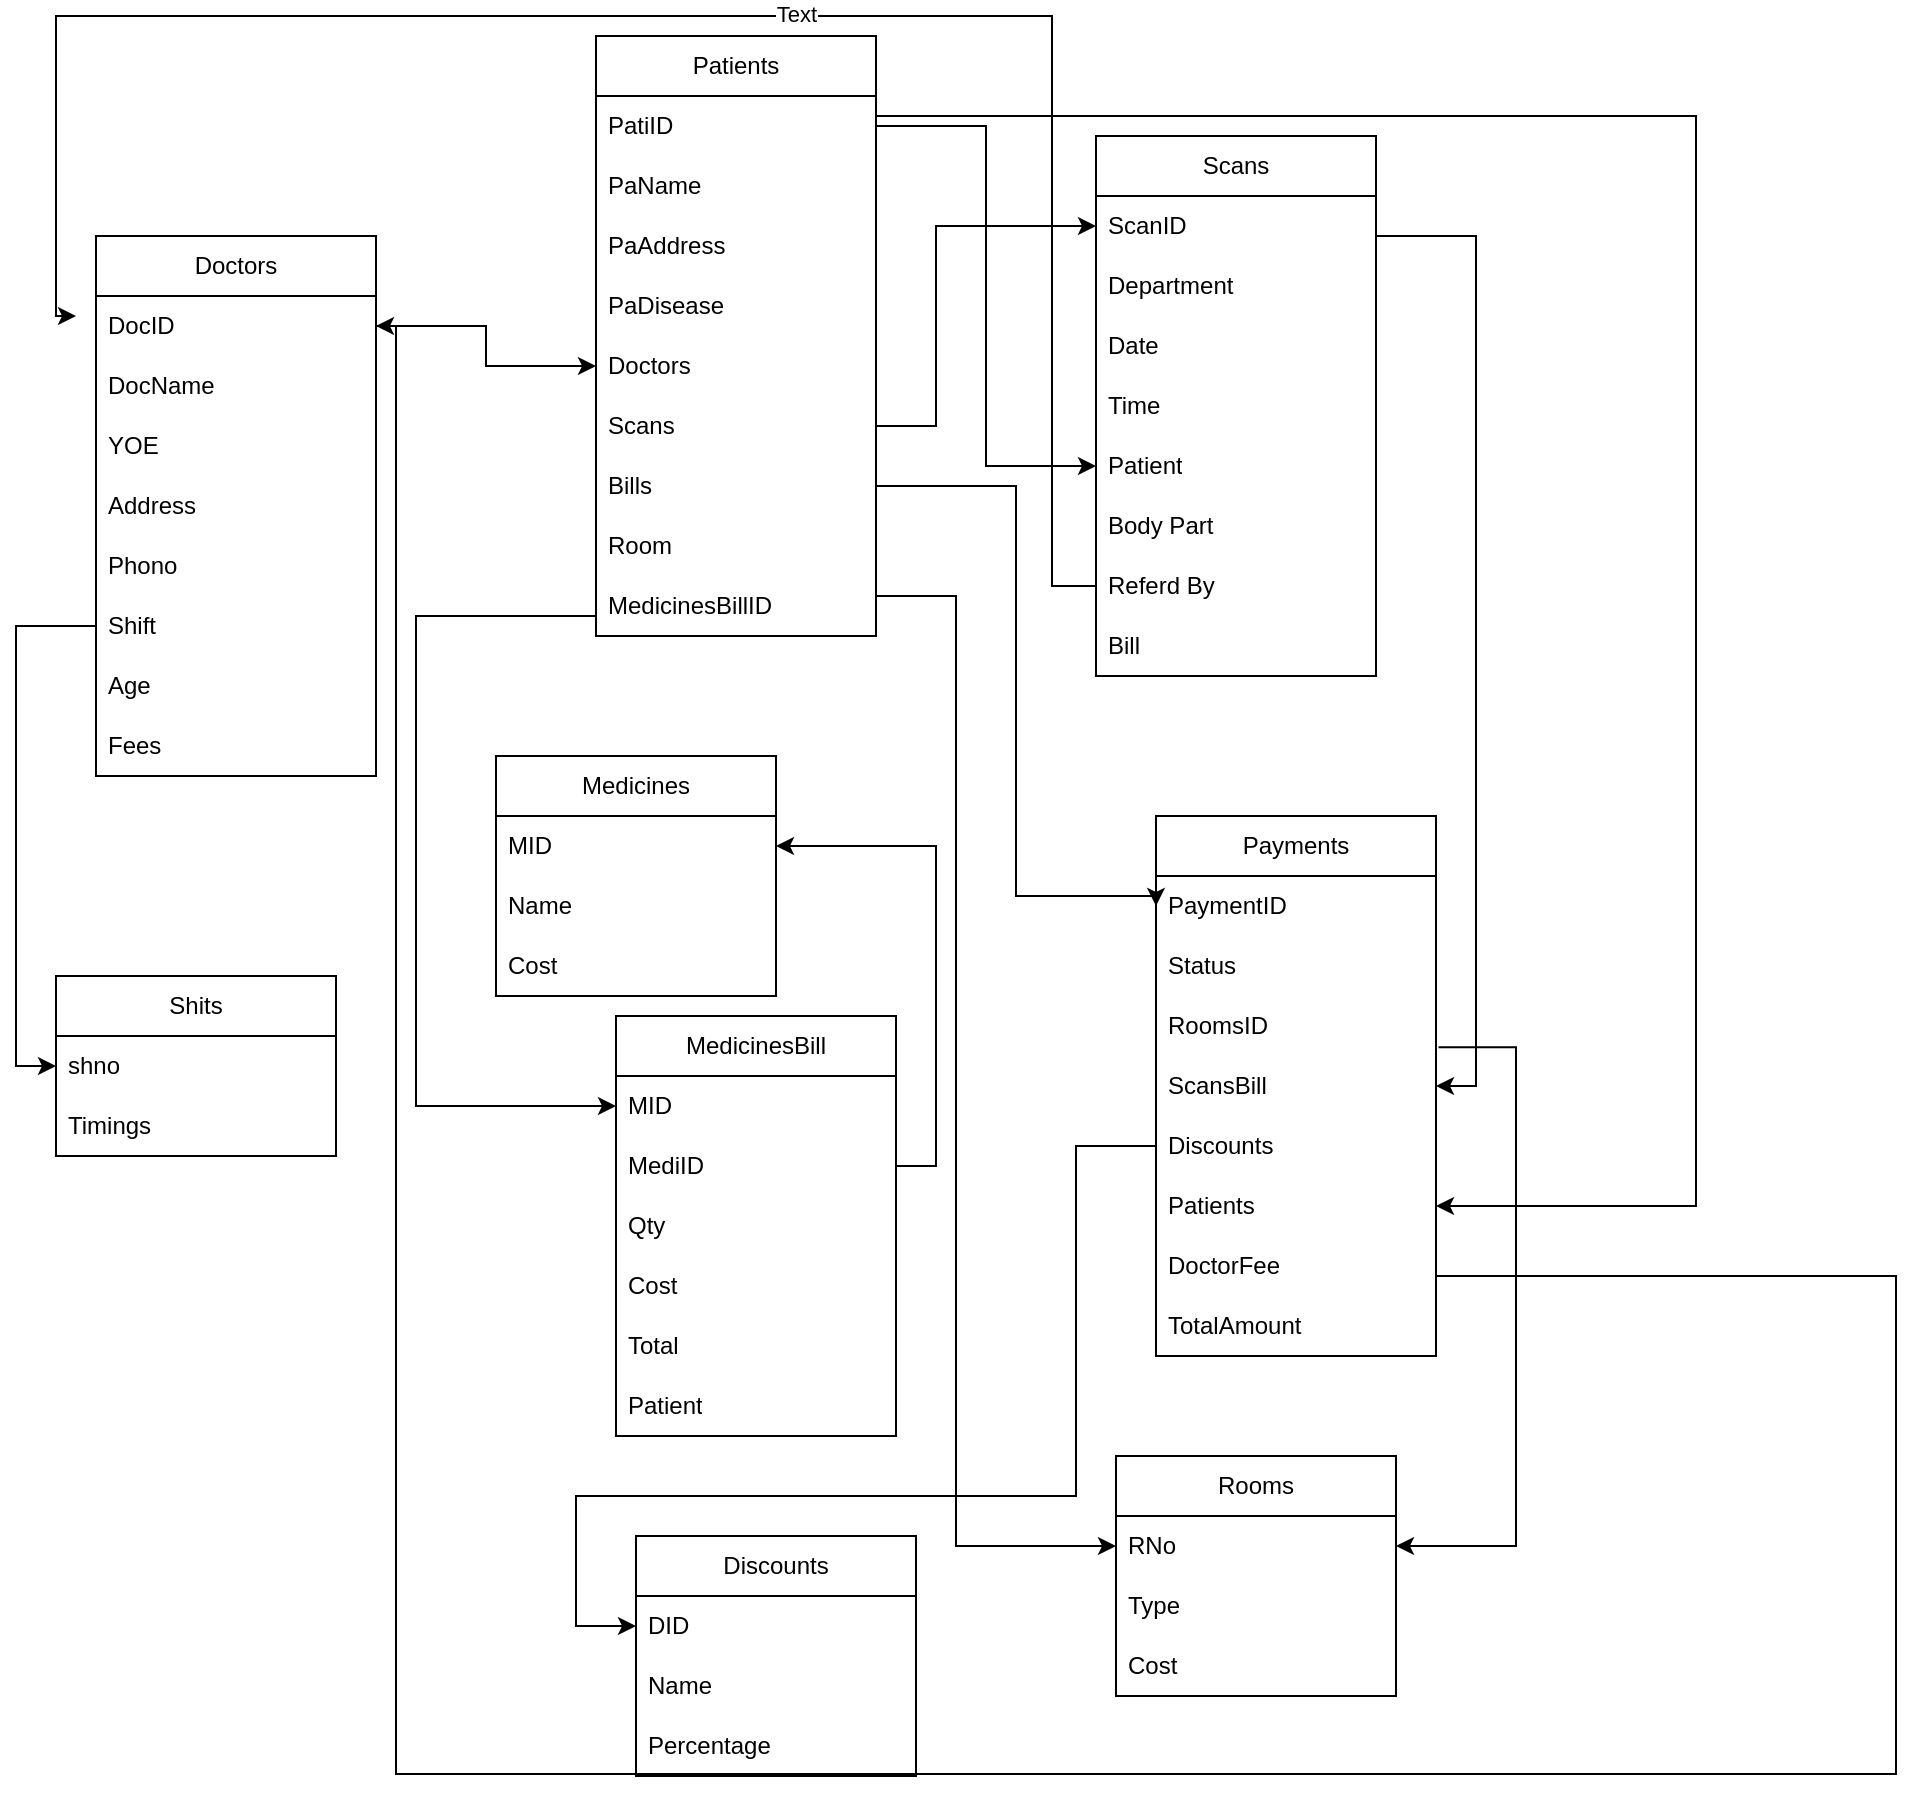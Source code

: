 <mxfile version="28.2.7">
  <diagram name="Page-1" id="f5WKg6hcETpiNN1GW2vq">
    <mxGraphModel dx="1489" dy="803" grid="1" gridSize="10" guides="1" tooltips="1" connect="1" arrows="1" fold="1" page="1" pageScale="1" pageWidth="850" pageHeight="1100" math="0" shadow="0">
      <root>
        <mxCell id="0" />
        <mxCell id="1" parent="0" />
        <mxCell id="CfK3OcTIwlKYLgxLBEcn-1" value="Doctors" style="swimlane;fontStyle=0;childLayout=stackLayout;horizontal=1;startSize=30;horizontalStack=0;resizeParent=1;resizeParentMax=0;resizeLast=0;collapsible=1;marginBottom=0;whiteSpace=wrap;html=1;" vertex="1" parent="1">
          <mxGeometry x="70" y="150" width="140" height="270" as="geometry" />
        </mxCell>
        <mxCell id="CfK3OcTIwlKYLgxLBEcn-2" value="DocID" style="text;strokeColor=none;fillColor=none;align=left;verticalAlign=middle;spacingLeft=4;spacingRight=4;overflow=hidden;points=[[0,0.5],[1,0.5]];portConstraint=eastwest;rotatable=0;whiteSpace=wrap;html=1;" vertex="1" parent="CfK3OcTIwlKYLgxLBEcn-1">
          <mxGeometry y="30" width="140" height="30" as="geometry" />
        </mxCell>
        <mxCell id="CfK3OcTIwlKYLgxLBEcn-3" value="DocName" style="text;strokeColor=none;fillColor=none;align=left;verticalAlign=middle;spacingLeft=4;spacingRight=4;overflow=hidden;points=[[0,0.5],[1,0.5]];portConstraint=eastwest;rotatable=0;whiteSpace=wrap;html=1;" vertex="1" parent="CfK3OcTIwlKYLgxLBEcn-1">
          <mxGeometry y="60" width="140" height="30" as="geometry" />
        </mxCell>
        <mxCell id="CfK3OcTIwlKYLgxLBEcn-4" value="YOE" style="text;strokeColor=none;fillColor=none;align=left;verticalAlign=middle;spacingLeft=4;spacingRight=4;overflow=hidden;points=[[0,0.5],[1,0.5]];portConstraint=eastwest;rotatable=0;whiteSpace=wrap;html=1;" vertex="1" parent="CfK3OcTIwlKYLgxLBEcn-1">
          <mxGeometry y="90" width="140" height="30" as="geometry" />
        </mxCell>
        <mxCell id="CfK3OcTIwlKYLgxLBEcn-7" value="Address" style="text;strokeColor=none;fillColor=none;align=left;verticalAlign=middle;spacingLeft=4;spacingRight=4;overflow=hidden;points=[[0,0.5],[1,0.5]];portConstraint=eastwest;rotatable=0;whiteSpace=wrap;html=1;" vertex="1" parent="CfK3OcTIwlKYLgxLBEcn-1">
          <mxGeometry y="120" width="140" height="30" as="geometry" />
        </mxCell>
        <mxCell id="CfK3OcTIwlKYLgxLBEcn-14" value="Phono" style="text;strokeColor=none;fillColor=none;align=left;verticalAlign=middle;spacingLeft=4;spacingRight=4;overflow=hidden;points=[[0,0.5],[1,0.5]];portConstraint=eastwest;rotatable=0;whiteSpace=wrap;html=1;" vertex="1" parent="CfK3OcTIwlKYLgxLBEcn-1">
          <mxGeometry y="150" width="140" height="30" as="geometry" />
        </mxCell>
        <mxCell id="CfK3OcTIwlKYLgxLBEcn-6" value="Shift" style="text;strokeColor=none;fillColor=none;align=left;verticalAlign=middle;spacingLeft=4;spacingRight=4;overflow=hidden;points=[[0,0.5],[1,0.5]];portConstraint=eastwest;rotatable=0;whiteSpace=wrap;html=1;" vertex="1" parent="CfK3OcTIwlKYLgxLBEcn-1">
          <mxGeometry y="180" width="140" height="30" as="geometry" />
        </mxCell>
        <mxCell id="CfK3OcTIwlKYLgxLBEcn-15" value="Age" style="text;strokeColor=none;fillColor=none;align=left;verticalAlign=middle;spacingLeft=4;spacingRight=4;overflow=hidden;points=[[0,0.5],[1,0.5]];portConstraint=eastwest;rotatable=0;whiteSpace=wrap;html=1;" vertex="1" parent="CfK3OcTIwlKYLgxLBEcn-1">
          <mxGeometry y="210" width="140" height="30" as="geometry" />
        </mxCell>
        <mxCell id="CfK3OcTIwlKYLgxLBEcn-16" value="Fees" style="text;strokeColor=none;fillColor=none;align=left;verticalAlign=middle;spacingLeft=4;spacingRight=4;overflow=hidden;points=[[0,0.5],[1,0.5]];portConstraint=eastwest;rotatable=0;whiteSpace=wrap;html=1;" vertex="1" parent="CfK3OcTIwlKYLgxLBEcn-1">
          <mxGeometry y="240" width="140" height="30" as="geometry" />
        </mxCell>
        <mxCell id="CfK3OcTIwlKYLgxLBEcn-17" value="Patients" style="swimlane;fontStyle=0;childLayout=stackLayout;horizontal=1;startSize=30;horizontalStack=0;resizeParent=1;resizeParentMax=0;resizeLast=0;collapsible=1;marginBottom=0;whiteSpace=wrap;html=1;" vertex="1" parent="1">
          <mxGeometry x="320" y="50" width="140" height="300" as="geometry" />
        </mxCell>
        <mxCell id="CfK3OcTIwlKYLgxLBEcn-18" value="PatiID" style="text;strokeColor=none;fillColor=none;align=left;verticalAlign=middle;spacingLeft=4;spacingRight=4;overflow=hidden;points=[[0,0.5],[1,0.5]];portConstraint=eastwest;rotatable=0;whiteSpace=wrap;html=1;" vertex="1" parent="CfK3OcTIwlKYLgxLBEcn-17">
          <mxGeometry y="30" width="140" height="30" as="geometry" />
        </mxCell>
        <mxCell id="CfK3OcTIwlKYLgxLBEcn-19" value="PaName" style="text;strokeColor=none;fillColor=none;align=left;verticalAlign=middle;spacingLeft=4;spacingRight=4;overflow=hidden;points=[[0,0.5],[1,0.5]];portConstraint=eastwest;rotatable=0;whiteSpace=wrap;html=1;" vertex="1" parent="CfK3OcTIwlKYLgxLBEcn-17">
          <mxGeometry y="60" width="140" height="30" as="geometry" />
        </mxCell>
        <mxCell id="CfK3OcTIwlKYLgxLBEcn-20" value="PaAddress" style="text;strokeColor=none;fillColor=none;align=left;verticalAlign=middle;spacingLeft=4;spacingRight=4;overflow=hidden;points=[[0,0.5],[1,0.5]];portConstraint=eastwest;rotatable=0;whiteSpace=wrap;html=1;" vertex="1" parent="CfK3OcTIwlKYLgxLBEcn-17">
          <mxGeometry y="90" width="140" height="30" as="geometry" />
        </mxCell>
        <mxCell id="CfK3OcTIwlKYLgxLBEcn-21" value="PaDisease" style="text;strokeColor=none;fillColor=none;align=left;verticalAlign=middle;spacingLeft=4;spacingRight=4;overflow=hidden;points=[[0,0.5],[1,0.5]];portConstraint=eastwest;rotatable=0;whiteSpace=wrap;html=1;" vertex="1" parent="CfK3OcTIwlKYLgxLBEcn-17">
          <mxGeometry y="120" width="140" height="30" as="geometry" />
        </mxCell>
        <mxCell id="CfK3OcTIwlKYLgxLBEcn-74" value="Doctors" style="text;strokeColor=none;fillColor=none;align=left;verticalAlign=middle;spacingLeft=4;spacingRight=4;overflow=hidden;points=[[0,0.5],[1,0.5]];portConstraint=eastwest;rotatable=0;whiteSpace=wrap;html=1;" vertex="1" parent="CfK3OcTIwlKYLgxLBEcn-17">
          <mxGeometry y="150" width="140" height="30" as="geometry" />
        </mxCell>
        <mxCell id="CfK3OcTIwlKYLgxLBEcn-22" value="Scans" style="text;strokeColor=none;fillColor=none;align=left;verticalAlign=middle;spacingLeft=4;spacingRight=4;overflow=hidden;points=[[0,0.5],[1,0.5]];portConstraint=eastwest;rotatable=0;whiteSpace=wrap;html=1;" vertex="1" parent="CfK3OcTIwlKYLgxLBEcn-17">
          <mxGeometry y="180" width="140" height="30" as="geometry" />
        </mxCell>
        <mxCell id="CfK3OcTIwlKYLgxLBEcn-23" value="Bills" style="text;strokeColor=none;fillColor=none;align=left;verticalAlign=middle;spacingLeft=4;spacingRight=4;overflow=hidden;points=[[0,0.5],[1,0.5]];portConstraint=eastwest;rotatable=0;whiteSpace=wrap;html=1;" vertex="1" parent="CfK3OcTIwlKYLgxLBEcn-17">
          <mxGeometry y="210" width="140" height="30" as="geometry" />
        </mxCell>
        <mxCell id="CfK3OcTIwlKYLgxLBEcn-25" value="Room" style="text;strokeColor=none;fillColor=none;align=left;verticalAlign=middle;spacingLeft=4;spacingRight=4;overflow=hidden;points=[[0,0.5],[1,0.5]];portConstraint=eastwest;rotatable=0;whiteSpace=wrap;html=1;" vertex="1" parent="CfK3OcTIwlKYLgxLBEcn-17">
          <mxGeometry y="240" width="140" height="30" as="geometry" />
        </mxCell>
        <mxCell id="CfK3OcTIwlKYLgxLBEcn-92" value="MedicinesBillID" style="text;strokeColor=none;fillColor=none;align=left;verticalAlign=middle;spacingLeft=4;spacingRight=4;overflow=hidden;points=[[0,0.5],[1,0.5]];portConstraint=eastwest;rotatable=0;whiteSpace=wrap;html=1;" vertex="1" parent="CfK3OcTIwlKYLgxLBEcn-17">
          <mxGeometry y="270" width="140" height="30" as="geometry" />
        </mxCell>
        <mxCell id="CfK3OcTIwlKYLgxLBEcn-26" value="Scans" style="swimlane;fontStyle=0;childLayout=stackLayout;horizontal=1;startSize=30;horizontalStack=0;resizeParent=1;resizeParentMax=0;resizeLast=0;collapsible=1;marginBottom=0;whiteSpace=wrap;html=1;" vertex="1" parent="1">
          <mxGeometry x="570" y="100" width="140" height="270" as="geometry" />
        </mxCell>
        <mxCell id="CfK3OcTIwlKYLgxLBEcn-27" value="ScanID" style="text;strokeColor=none;fillColor=none;align=left;verticalAlign=middle;spacingLeft=4;spacingRight=4;overflow=hidden;points=[[0,0.5],[1,0.5]];portConstraint=eastwest;rotatable=0;whiteSpace=wrap;html=1;" vertex="1" parent="CfK3OcTIwlKYLgxLBEcn-26">
          <mxGeometry y="30" width="140" height="30" as="geometry" />
        </mxCell>
        <mxCell id="CfK3OcTIwlKYLgxLBEcn-28" value="Department" style="text;strokeColor=none;fillColor=none;align=left;verticalAlign=middle;spacingLeft=4;spacingRight=4;overflow=hidden;points=[[0,0.5],[1,0.5]];portConstraint=eastwest;rotatable=0;whiteSpace=wrap;html=1;" vertex="1" parent="CfK3OcTIwlKYLgxLBEcn-26">
          <mxGeometry y="60" width="140" height="30" as="geometry" />
        </mxCell>
        <mxCell id="CfK3OcTIwlKYLgxLBEcn-29" value="Date" style="text;strokeColor=none;fillColor=none;align=left;verticalAlign=middle;spacingLeft=4;spacingRight=4;overflow=hidden;points=[[0,0.5],[1,0.5]];portConstraint=eastwest;rotatable=0;whiteSpace=wrap;html=1;" vertex="1" parent="CfK3OcTIwlKYLgxLBEcn-26">
          <mxGeometry y="90" width="140" height="30" as="geometry" />
        </mxCell>
        <mxCell id="CfK3OcTIwlKYLgxLBEcn-30" value="Time" style="text;strokeColor=none;fillColor=none;align=left;verticalAlign=middle;spacingLeft=4;spacingRight=4;overflow=hidden;points=[[0,0.5],[1,0.5]];portConstraint=eastwest;rotatable=0;whiteSpace=wrap;html=1;" vertex="1" parent="CfK3OcTIwlKYLgxLBEcn-26">
          <mxGeometry y="120" width="140" height="30" as="geometry" />
        </mxCell>
        <mxCell id="CfK3OcTIwlKYLgxLBEcn-31" value="Patient" style="text;strokeColor=none;fillColor=none;align=left;verticalAlign=middle;spacingLeft=4;spacingRight=4;overflow=hidden;points=[[0,0.5],[1,0.5]];portConstraint=eastwest;rotatable=0;whiteSpace=wrap;html=1;" vertex="1" parent="CfK3OcTIwlKYLgxLBEcn-26">
          <mxGeometry y="150" width="140" height="30" as="geometry" />
        </mxCell>
        <mxCell id="CfK3OcTIwlKYLgxLBEcn-32" value="Body Part" style="text;strokeColor=none;fillColor=none;align=left;verticalAlign=middle;spacingLeft=4;spacingRight=4;overflow=hidden;points=[[0,0.5],[1,0.5]];portConstraint=eastwest;rotatable=0;whiteSpace=wrap;html=1;" vertex="1" parent="CfK3OcTIwlKYLgxLBEcn-26">
          <mxGeometry y="180" width="140" height="30" as="geometry" />
        </mxCell>
        <mxCell id="CfK3OcTIwlKYLgxLBEcn-33" value="Referd By&amp;nbsp;" style="text;strokeColor=none;fillColor=none;align=left;verticalAlign=middle;spacingLeft=4;spacingRight=4;overflow=hidden;points=[[0,0.5],[1,0.5]];portConstraint=eastwest;rotatable=0;whiteSpace=wrap;html=1;" vertex="1" parent="CfK3OcTIwlKYLgxLBEcn-26">
          <mxGeometry y="210" width="140" height="30" as="geometry" />
        </mxCell>
        <mxCell id="CfK3OcTIwlKYLgxLBEcn-34" value="Bill" style="text;strokeColor=none;fillColor=none;align=left;verticalAlign=middle;spacingLeft=4;spacingRight=4;overflow=hidden;points=[[0,0.5],[1,0.5]];portConstraint=eastwest;rotatable=0;whiteSpace=wrap;html=1;" vertex="1" parent="CfK3OcTIwlKYLgxLBEcn-26">
          <mxGeometry y="240" width="140" height="30" as="geometry" />
        </mxCell>
        <mxCell id="CfK3OcTIwlKYLgxLBEcn-35" value="Payments" style="swimlane;fontStyle=0;childLayout=stackLayout;horizontal=1;startSize=30;horizontalStack=0;resizeParent=1;resizeParentMax=0;resizeLast=0;collapsible=1;marginBottom=0;whiteSpace=wrap;html=1;" vertex="1" parent="1">
          <mxGeometry x="600" y="440" width="140" height="270" as="geometry" />
        </mxCell>
        <mxCell id="CfK3OcTIwlKYLgxLBEcn-36" value="PaymentID" style="text;strokeColor=none;fillColor=none;align=left;verticalAlign=middle;spacingLeft=4;spacingRight=4;overflow=hidden;points=[[0,0.5],[1,0.5]];portConstraint=eastwest;rotatable=0;whiteSpace=wrap;html=1;" vertex="1" parent="CfK3OcTIwlKYLgxLBEcn-35">
          <mxGeometry y="30" width="140" height="30" as="geometry" />
        </mxCell>
        <mxCell id="CfK3OcTIwlKYLgxLBEcn-37" value="Status" style="text;strokeColor=none;fillColor=none;align=left;verticalAlign=middle;spacingLeft=4;spacingRight=4;overflow=hidden;points=[[0,0.5],[1,0.5]];portConstraint=eastwest;rotatable=0;whiteSpace=wrap;html=1;" vertex="1" parent="CfK3OcTIwlKYLgxLBEcn-35">
          <mxGeometry y="60" width="140" height="30" as="geometry" />
        </mxCell>
        <mxCell id="CfK3OcTIwlKYLgxLBEcn-43" value="RoomsID" style="text;strokeColor=none;fillColor=none;align=left;verticalAlign=middle;spacingLeft=4;spacingRight=4;overflow=hidden;points=[[0,0.5],[1,0.5]];portConstraint=eastwest;rotatable=0;whiteSpace=wrap;html=1;" vertex="1" parent="CfK3OcTIwlKYLgxLBEcn-35">
          <mxGeometry y="90" width="140" height="30" as="geometry" />
        </mxCell>
        <mxCell id="CfK3OcTIwlKYLgxLBEcn-44" value="ScansBill" style="text;strokeColor=none;fillColor=none;align=left;verticalAlign=middle;spacingLeft=4;spacingRight=4;overflow=hidden;points=[[0,0.5],[1,0.5]];portConstraint=eastwest;rotatable=0;whiteSpace=wrap;html=1;" vertex="1" parent="CfK3OcTIwlKYLgxLBEcn-35">
          <mxGeometry y="120" width="140" height="30" as="geometry" />
        </mxCell>
        <mxCell id="CfK3OcTIwlKYLgxLBEcn-45" value="Discounts" style="text;strokeColor=none;fillColor=none;align=left;verticalAlign=middle;spacingLeft=4;spacingRight=4;overflow=hidden;points=[[0,0.5],[1,0.5]];portConstraint=eastwest;rotatable=0;whiteSpace=wrap;html=1;" vertex="1" parent="CfK3OcTIwlKYLgxLBEcn-35">
          <mxGeometry y="150" width="140" height="30" as="geometry" />
        </mxCell>
        <mxCell id="CfK3OcTIwlKYLgxLBEcn-101" value="Patients" style="text;strokeColor=none;fillColor=none;align=left;verticalAlign=middle;spacingLeft=4;spacingRight=4;overflow=hidden;points=[[0,0.5],[1,0.5]];portConstraint=eastwest;rotatable=0;whiteSpace=wrap;html=1;" vertex="1" parent="CfK3OcTIwlKYLgxLBEcn-35">
          <mxGeometry y="180" width="140" height="30" as="geometry" />
        </mxCell>
        <mxCell id="CfK3OcTIwlKYLgxLBEcn-38" value="DoctorFee" style="text;strokeColor=none;fillColor=none;align=left;verticalAlign=middle;spacingLeft=4;spacingRight=4;overflow=hidden;points=[[0,0.5],[1,0.5]];portConstraint=eastwest;rotatable=0;whiteSpace=wrap;html=1;" vertex="1" parent="CfK3OcTIwlKYLgxLBEcn-35">
          <mxGeometry y="210" width="140" height="30" as="geometry" />
        </mxCell>
        <mxCell id="CfK3OcTIwlKYLgxLBEcn-103" value="TotalAmount" style="text;strokeColor=none;fillColor=none;align=left;verticalAlign=middle;spacingLeft=4;spacingRight=4;overflow=hidden;points=[[0,0.5],[1,0.5]];portConstraint=eastwest;rotatable=0;whiteSpace=wrap;html=1;" vertex="1" parent="CfK3OcTIwlKYLgxLBEcn-35">
          <mxGeometry y="240" width="140" height="30" as="geometry" />
        </mxCell>
        <mxCell id="CfK3OcTIwlKYLgxLBEcn-46" value="Medicines" style="swimlane;fontStyle=0;childLayout=stackLayout;horizontal=1;startSize=30;horizontalStack=0;resizeParent=1;resizeParentMax=0;resizeLast=0;collapsible=1;marginBottom=0;whiteSpace=wrap;html=1;" vertex="1" parent="1">
          <mxGeometry x="270" y="410" width="140" height="120" as="geometry" />
        </mxCell>
        <mxCell id="CfK3OcTIwlKYLgxLBEcn-47" value="MID" style="text;strokeColor=none;fillColor=none;align=left;verticalAlign=middle;spacingLeft=4;spacingRight=4;overflow=hidden;points=[[0,0.5],[1,0.5]];portConstraint=eastwest;rotatable=0;whiteSpace=wrap;html=1;" vertex="1" parent="CfK3OcTIwlKYLgxLBEcn-46">
          <mxGeometry y="30" width="140" height="30" as="geometry" />
        </mxCell>
        <mxCell id="CfK3OcTIwlKYLgxLBEcn-48" value="Name" style="text;strokeColor=none;fillColor=none;align=left;verticalAlign=middle;spacingLeft=4;spacingRight=4;overflow=hidden;points=[[0,0.5],[1,0.5]];portConstraint=eastwest;rotatable=0;whiteSpace=wrap;html=1;" vertex="1" parent="CfK3OcTIwlKYLgxLBEcn-46">
          <mxGeometry y="60" width="140" height="30" as="geometry" />
        </mxCell>
        <mxCell id="CfK3OcTIwlKYLgxLBEcn-51" value="Cost" style="text;strokeColor=none;fillColor=none;align=left;verticalAlign=middle;spacingLeft=4;spacingRight=4;overflow=hidden;points=[[0,0.5],[1,0.5]];portConstraint=eastwest;rotatable=0;whiteSpace=wrap;html=1;" vertex="1" parent="CfK3OcTIwlKYLgxLBEcn-46">
          <mxGeometry y="90" width="140" height="30" as="geometry" />
        </mxCell>
        <mxCell id="CfK3OcTIwlKYLgxLBEcn-53" value="MedicinesBill" style="swimlane;fontStyle=0;childLayout=stackLayout;horizontal=1;startSize=30;horizontalStack=0;resizeParent=1;resizeParentMax=0;resizeLast=0;collapsible=1;marginBottom=0;whiteSpace=wrap;html=1;" vertex="1" parent="1">
          <mxGeometry x="330" y="540" width="140" height="210" as="geometry" />
        </mxCell>
        <mxCell id="CfK3OcTIwlKYLgxLBEcn-54" value="MID" style="text;strokeColor=none;fillColor=none;align=left;verticalAlign=middle;spacingLeft=4;spacingRight=4;overflow=hidden;points=[[0,0.5],[1,0.5]];portConstraint=eastwest;rotatable=0;whiteSpace=wrap;html=1;" vertex="1" parent="CfK3OcTIwlKYLgxLBEcn-53">
          <mxGeometry y="30" width="140" height="30" as="geometry" />
        </mxCell>
        <mxCell id="CfK3OcTIwlKYLgxLBEcn-55" value="MediID" style="text;strokeColor=none;fillColor=none;align=left;verticalAlign=middle;spacingLeft=4;spacingRight=4;overflow=hidden;points=[[0,0.5],[1,0.5]];portConstraint=eastwest;rotatable=0;whiteSpace=wrap;html=1;" vertex="1" parent="CfK3OcTIwlKYLgxLBEcn-53">
          <mxGeometry y="60" width="140" height="30" as="geometry" />
        </mxCell>
        <mxCell id="CfK3OcTIwlKYLgxLBEcn-61" value="Qty" style="text;strokeColor=none;fillColor=none;align=left;verticalAlign=middle;spacingLeft=4;spacingRight=4;overflow=hidden;points=[[0,0.5],[1,0.5]];portConstraint=eastwest;rotatable=0;whiteSpace=wrap;html=1;" vertex="1" parent="CfK3OcTIwlKYLgxLBEcn-53">
          <mxGeometry y="90" width="140" height="30" as="geometry" />
        </mxCell>
        <mxCell id="CfK3OcTIwlKYLgxLBEcn-97" value="Cost" style="text;strokeColor=none;fillColor=none;align=left;verticalAlign=middle;spacingLeft=4;spacingRight=4;overflow=hidden;points=[[0,0.5],[1,0.5]];portConstraint=eastwest;rotatable=0;whiteSpace=wrap;html=1;" vertex="1" parent="CfK3OcTIwlKYLgxLBEcn-53">
          <mxGeometry y="120" width="140" height="30" as="geometry" />
        </mxCell>
        <mxCell id="CfK3OcTIwlKYLgxLBEcn-56" value="Total" style="text;strokeColor=none;fillColor=none;align=left;verticalAlign=middle;spacingLeft=4;spacingRight=4;overflow=hidden;points=[[0,0.5],[1,0.5]];portConstraint=eastwest;rotatable=0;whiteSpace=wrap;html=1;" vertex="1" parent="CfK3OcTIwlKYLgxLBEcn-53">
          <mxGeometry y="150" width="140" height="30" as="geometry" />
        </mxCell>
        <mxCell id="CfK3OcTIwlKYLgxLBEcn-100" value="Patient" style="text;strokeColor=none;fillColor=none;align=left;verticalAlign=middle;spacingLeft=4;spacingRight=4;overflow=hidden;points=[[0,0.5],[1,0.5]];portConstraint=eastwest;rotatable=0;whiteSpace=wrap;html=1;" vertex="1" parent="CfK3OcTIwlKYLgxLBEcn-53">
          <mxGeometry y="180" width="140" height="30" as="geometry" />
        </mxCell>
        <mxCell id="CfK3OcTIwlKYLgxLBEcn-62" value="Discounts" style="swimlane;fontStyle=0;childLayout=stackLayout;horizontal=1;startSize=30;horizontalStack=0;resizeParent=1;resizeParentMax=0;resizeLast=0;collapsible=1;marginBottom=0;whiteSpace=wrap;html=1;" vertex="1" parent="1">
          <mxGeometry x="340" y="800" width="140" height="120" as="geometry" />
        </mxCell>
        <mxCell id="CfK3OcTIwlKYLgxLBEcn-63" value="DID" style="text;strokeColor=none;fillColor=none;align=left;verticalAlign=middle;spacingLeft=4;spacingRight=4;overflow=hidden;points=[[0,0.5],[1,0.5]];portConstraint=eastwest;rotatable=0;whiteSpace=wrap;html=1;" vertex="1" parent="CfK3OcTIwlKYLgxLBEcn-62">
          <mxGeometry y="30" width="140" height="30" as="geometry" />
        </mxCell>
        <mxCell id="CfK3OcTIwlKYLgxLBEcn-64" value="Name" style="text;strokeColor=none;fillColor=none;align=left;verticalAlign=middle;spacingLeft=4;spacingRight=4;overflow=hidden;points=[[0,0.5],[1,0.5]];portConstraint=eastwest;rotatable=0;whiteSpace=wrap;html=1;" vertex="1" parent="CfK3OcTIwlKYLgxLBEcn-62">
          <mxGeometry y="60" width="140" height="30" as="geometry" />
        </mxCell>
        <mxCell id="CfK3OcTIwlKYLgxLBEcn-65" value="Percentage" style="text;strokeColor=none;fillColor=none;align=left;verticalAlign=middle;spacingLeft=4;spacingRight=4;overflow=hidden;points=[[0,0.5],[1,0.5]];portConstraint=eastwest;rotatable=0;whiteSpace=wrap;html=1;" vertex="1" parent="CfK3OcTIwlKYLgxLBEcn-62">
          <mxGeometry y="90" width="140" height="30" as="geometry" />
        </mxCell>
        <mxCell id="CfK3OcTIwlKYLgxLBEcn-66" value="Rooms" style="swimlane;fontStyle=0;childLayout=stackLayout;horizontal=1;startSize=30;horizontalStack=0;resizeParent=1;resizeParentMax=0;resizeLast=0;collapsible=1;marginBottom=0;whiteSpace=wrap;html=1;" vertex="1" parent="1">
          <mxGeometry x="580" y="760" width="140" height="120" as="geometry" />
        </mxCell>
        <mxCell id="CfK3OcTIwlKYLgxLBEcn-67" value="RNo" style="text;strokeColor=none;fillColor=none;align=left;verticalAlign=middle;spacingLeft=4;spacingRight=4;overflow=hidden;points=[[0,0.5],[1,0.5]];portConstraint=eastwest;rotatable=0;whiteSpace=wrap;html=1;" vertex="1" parent="CfK3OcTIwlKYLgxLBEcn-66">
          <mxGeometry y="30" width="140" height="30" as="geometry" />
        </mxCell>
        <mxCell id="CfK3OcTIwlKYLgxLBEcn-68" value="Type" style="text;strokeColor=none;fillColor=none;align=left;verticalAlign=middle;spacingLeft=4;spacingRight=4;overflow=hidden;points=[[0,0.5],[1,0.5]];portConstraint=eastwest;rotatable=0;whiteSpace=wrap;html=1;" vertex="1" parent="CfK3OcTIwlKYLgxLBEcn-66">
          <mxGeometry y="60" width="140" height="30" as="geometry" />
        </mxCell>
        <mxCell id="CfK3OcTIwlKYLgxLBEcn-69" value="Cost" style="text;strokeColor=none;fillColor=none;align=left;verticalAlign=middle;spacingLeft=4;spacingRight=4;overflow=hidden;points=[[0,0.5],[1,0.5]];portConstraint=eastwest;rotatable=0;whiteSpace=wrap;html=1;" vertex="1" parent="CfK3OcTIwlKYLgxLBEcn-66">
          <mxGeometry y="90" width="140" height="30" as="geometry" />
        </mxCell>
        <mxCell id="CfK3OcTIwlKYLgxLBEcn-70" value="Shits" style="swimlane;fontStyle=0;childLayout=stackLayout;horizontal=1;startSize=30;horizontalStack=0;resizeParent=1;resizeParentMax=0;resizeLast=0;collapsible=1;marginBottom=0;whiteSpace=wrap;html=1;" vertex="1" parent="1">
          <mxGeometry x="50" y="520" width="140" height="90" as="geometry" />
        </mxCell>
        <mxCell id="CfK3OcTIwlKYLgxLBEcn-71" value="shno" style="text;strokeColor=none;fillColor=none;align=left;verticalAlign=middle;spacingLeft=4;spacingRight=4;overflow=hidden;points=[[0,0.5],[1,0.5]];portConstraint=eastwest;rotatable=0;whiteSpace=wrap;html=1;" vertex="1" parent="CfK3OcTIwlKYLgxLBEcn-70">
          <mxGeometry y="30" width="140" height="30" as="geometry" />
        </mxCell>
        <mxCell id="CfK3OcTIwlKYLgxLBEcn-72" value="Timings" style="text;strokeColor=none;fillColor=none;align=left;verticalAlign=middle;spacingLeft=4;spacingRight=4;overflow=hidden;points=[[0,0.5],[1,0.5]];portConstraint=eastwest;rotatable=0;whiteSpace=wrap;html=1;" vertex="1" parent="CfK3OcTIwlKYLgxLBEcn-70">
          <mxGeometry y="60" width="140" height="30" as="geometry" />
        </mxCell>
        <mxCell id="CfK3OcTIwlKYLgxLBEcn-76" style="edgeStyle=orthogonalEdgeStyle;rounded=0;orthogonalLoop=1;jettySize=auto;html=1;exitX=1;exitY=0.5;exitDx=0;exitDy=0;entryX=0;entryY=0.5;entryDx=0;entryDy=0;" edge="1" parent="1" source="CfK3OcTIwlKYLgxLBEcn-2" target="CfK3OcTIwlKYLgxLBEcn-74">
          <mxGeometry relative="1" as="geometry" />
        </mxCell>
        <mxCell id="CfK3OcTIwlKYLgxLBEcn-78" style="edgeStyle=orthogonalEdgeStyle;rounded=0;orthogonalLoop=1;jettySize=auto;html=1;exitX=1;exitY=0.5;exitDx=0;exitDy=0;entryX=0;entryY=0.5;entryDx=0;entryDy=0;" edge="1" parent="1" source="CfK3OcTIwlKYLgxLBEcn-23" target="CfK3OcTIwlKYLgxLBEcn-36">
          <mxGeometry relative="1" as="geometry">
            <mxPoint x="580" y="500" as="targetPoint" />
            <Array as="points">
              <mxPoint x="530" y="275" />
              <mxPoint x="530" y="480" />
              <mxPoint x="600" y="480" />
            </Array>
          </mxGeometry>
        </mxCell>
        <mxCell id="CfK3OcTIwlKYLgxLBEcn-82" style="edgeStyle=orthogonalEdgeStyle;rounded=0;orthogonalLoop=1;jettySize=auto;html=1;entryX=0;entryY=0.5;entryDx=0;entryDy=0;" edge="1" parent="1" target="CfK3OcTIwlKYLgxLBEcn-67">
          <mxGeometry relative="1" as="geometry">
            <mxPoint x="460" y="330" as="sourcePoint" />
            <mxPoint x="590" y="510" as="targetPoint" />
            <Array as="points">
              <mxPoint x="500" y="330" />
              <mxPoint x="500" y="805" />
            </Array>
          </mxGeometry>
        </mxCell>
        <mxCell id="CfK3OcTIwlKYLgxLBEcn-83" style="edgeStyle=orthogonalEdgeStyle;rounded=0;orthogonalLoop=1;jettySize=auto;html=1;entryX=0;entryY=0.5;entryDx=0;entryDy=0;exitX=1;exitY=0.5;exitDx=0;exitDy=0;" edge="1" parent="1" source="CfK3OcTIwlKYLgxLBEcn-22" target="CfK3OcTIwlKYLgxLBEcn-27">
          <mxGeometry relative="1" as="geometry">
            <mxPoint x="470" y="200" as="sourcePoint" />
            <mxPoint x="590" y="675" as="targetPoint" />
            <Array as="points">
              <mxPoint x="490" y="245" />
              <mxPoint x="490" y="145" />
            </Array>
          </mxGeometry>
        </mxCell>
        <mxCell id="CfK3OcTIwlKYLgxLBEcn-85" style="edgeStyle=orthogonalEdgeStyle;rounded=0;orthogonalLoop=1;jettySize=auto;html=1;exitX=0;exitY=0.5;exitDx=0;exitDy=0;entryX=0;entryY=0.5;entryDx=0;entryDy=0;" edge="1" parent="1" source="CfK3OcTIwlKYLgxLBEcn-6" target="CfK3OcTIwlKYLgxLBEcn-71">
          <mxGeometry relative="1" as="geometry">
            <mxPoint x="60" y="400" as="sourcePoint" />
            <mxPoint x="170" y="420" as="targetPoint" />
          </mxGeometry>
        </mxCell>
        <mxCell id="CfK3OcTIwlKYLgxLBEcn-87" style="edgeStyle=orthogonalEdgeStyle;rounded=0;orthogonalLoop=1;jettySize=auto;html=1;exitX=1;exitY=0.5;exitDx=0;exitDy=0;entryX=0;entryY=0.5;entryDx=0;entryDy=0;" edge="1" parent="1" source="CfK3OcTIwlKYLgxLBEcn-18" target="CfK3OcTIwlKYLgxLBEcn-31">
          <mxGeometry relative="1" as="geometry">
            <mxPoint x="520" y="110" as="sourcePoint" />
            <mxPoint x="500" y="330" as="targetPoint" />
          </mxGeometry>
        </mxCell>
        <mxCell id="CfK3OcTIwlKYLgxLBEcn-88" style="edgeStyle=orthogonalEdgeStyle;rounded=0;orthogonalLoop=1;jettySize=auto;html=1;entryX=1;entryY=0.5;entryDx=0;entryDy=0;" edge="1" parent="1" target="CfK3OcTIwlKYLgxLBEcn-44">
          <mxGeometry relative="1" as="geometry">
            <mxPoint x="710" y="160" as="sourcePoint" />
            <mxPoint x="770" y="570" as="targetPoint" />
            <Array as="points">
              <mxPoint x="710" y="150" />
              <mxPoint x="760" y="150" />
              <mxPoint x="760" y="575" />
            </Array>
          </mxGeometry>
        </mxCell>
        <mxCell id="CfK3OcTIwlKYLgxLBEcn-89" style="edgeStyle=orthogonalEdgeStyle;rounded=0;orthogonalLoop=1;jettySize=auto;html=1;exitX=1.009;exitY=0.853;exitDx=0;exitDy=0;entryX=1;entryY=0.5;entryDx=0;entryDy=0;exitPerimeter=0;" edge="1" parent="1" source="CfK3OcTIwlKYLgxLBEcn-43" target="CfK3OcTIwlKYLgxLBEcn-67">
          <mxGeometry relative="1" as="geometry">
            <mxPoint x="800" y="550" as="sourcePoint" />
            <mxPoint x="780" y="770" as="targetPoint" />
            <Array as="points">
              <mxPoint x="780" y="556" />
              <mxPoint x="780" y="805" />
            </Array>
          </mxGeometry>
        </mxCell>
        <mxCell id="CfK3OcTIwlKYLgxLBEcn-91" style="edgeStyle=orthogonalEdgeStyle;rounded=0;orthogonalLoop=1;jettySize=auto;html=1;exitX=0;exitY=0.5;exitDx=0;exitDy=0;entryX=0;entryY=0.5;entryDx=0;entryDy=0;" edge="1" parent="1" source="CfK3OcTIwlKYLgxLBEcn-45" target="CfK3OcTIwlKYLgxLBEcn-63">
          <mxGeometry relative="1" as="geometry">
            <mxPoint x="260" y="770" as="sourcePoint" />
            <mxPoint x="240" y="990" as="targetPoint" />
            <Array as="points">
              <mxPoint x="560" y="605" />
              <mxPoint x="560" y="780" />
              <mxPoint x="310" y="780" />
              <mxPoint x="310" y="845" />
            </Array>
          </mxGeometry>
        </mxCell>
        <mxCell id="CfK3OcTIwlKYLgxLBEcn-86" style="edgeStyle=orthogonalEdgeStyle;rounded=0;orthogonalLoop=1;jettySize=auto;html=1;exitX=0;exitY=0.5;exitDx=0;exitDy=0;" edge="1" parent="1" source="CfK3OcTIwlKYLgxLBEcn-33">
          <mxGeometry relative="1" as="geometry">
            <mxPoint x="567.27" y="368.83" as="sourcePoint" />
            <mxPoint x="60" y="190" as="targetPoint" />
            <Array as="points">
              <mxPoint x="548" y="325" />
              <mxPoint x="548" y="40" />
              <mxPoint x="50" y="40" />
              <mxPoint x="50" y="190" />
            </Array>
          </mxGeometry>
        </mxCell>
        <mxCell id="CfK3OcTIwlKYLgxLBEcn-93" value="Text" style="edgeLabel;html=1;align=center;verticalAlign=middle;resizable=0;points=[];" vertex="1" connectable="0" parent="CfK3OcTIwlKYLgxLBEcn-86">
          <mxGeometry x="-0.097" y="-1" relative="1" as="geometry">
            <mxPoint as="offset" />
          </mxGeometry>
        </mxCell>
        <mxCell id="CfK3OcTIwlKYLgxLBEcn-95" style="edgeStyle=orthogonalEdgeStyle;rounded=0;orthogonalLoop=1;jettySize=auto;html=1;exitX=0;exitY=0.5;exitDx=0;exitDy=0;entryX=0;entryY=0.5;entryDx=0;entryDy=0;" edge="1" parent="1" source="CfK3OcTIwlKYLgxLBEcn-92" target="CfK3OcTIwlKYLgxLBEcn-54">
          <mxGeometry relative="1" as="geometry">
            <mxPoint x="220" y="660" as="sourcePoint" />
            <mxPoint x="200" y="880" as="targetPoint" />
            <Array as="points">
              <mxPoint x="320" y="340" />
              <mxPoint x="230" y="340" />
              <mxPoint x="230" y="585" />
            </Array>
          </mxGeometry>
        </mxCell>
        <mxCell id="CfK3OcTIwlKYLgxLBEcn-96" style="edgeStyle=orthogonalEdgeStyle;rounded=0;orthogonalLoop=1;jettySize=auto;html=1;exitX=1;exitY=0.5;exitDx=0;exitDy=0;entryX=1;entryY=0.5;entryDx=0;entryDy=0;" edge="1" parent="1" source="CfK3OcTIwlKYLgxLBEcn-55" target="CfK3OcTIwlKYLgxLBEcn-47">
          <mxGeometry relative="1" as="geometry">
            <mxPoint x="230" y="670" as="sourcePoint" />
            <mxPoint x="210" y="890" as="targetPoint" />
          </mxGeometry>
        </mxCell>
        <mxCell id="CfK3OcTIwlKYLgxLBEcn-102" style="edgeStyle=orthogonalEdgeStyle;rounded=0;orthogonalLoop=1;jettySize=auto;html=1;entryX=1;entryY=0.5;entryDx=0;entryDy=0;exitX=1;exitY=0.5;exitDx=0;exitDy=0;" edge="1" parent="1" source="CfK3OcTIwlKYLgxLBEcn-18" target="CfK3OcTIwlKYLgxLBEcn-101">
          <mxGeometry relative="1" as="geometry">
            <mxPoint x="470" y="90" as="sourcePoint" />
            <mxPoint x="790" y="729" as="targetPoint" />
            <Array as="points">
              <mxPoint x="460" y="90" />
              <mxPoint x="870" y="90" />
              <mxPoint x="870" y="635" />
            </Array>
          </mxGeometry>
        </mxCell>
        <mxCell id="CfK3OcTIwlKYLgxLBEcn-104" style="edgeStyle=orthogonalEdgeStyle;rounded=0;orthogonalLoop=1;jettySize=auto;html=1;exitX=1;exitY=0.5;exitDx=0;exitDy=0;entryX=1;entryY=0.5;entryDx=0;entryDy=0;" edge="1" parent="1" source="CfK3OcTIwlKYLgxLBEcn-38" target="CfK3OcTIwlKYLgxLBEcn-2">
          <mxGeometry relative="1" as="geometry">
            <mxPoint x="931" y="670" as="sourcePoint" />
            <mxPoint x="910" y="919" as="targetPoint" />
            <Array as="points">
              <mxPoint x="740" y="670" />
              <mxPoint x="970" y="670" />
              <mxPoint x="970" y="919" />
              <mxPoint x="220" y="919" />
              <mxPoint x="220" y="195" />
            </Array>
          </mxGeometry>
        </mxCell>
      </root>
    </mxGraphModel>
  </diagram>
</mxfile>
